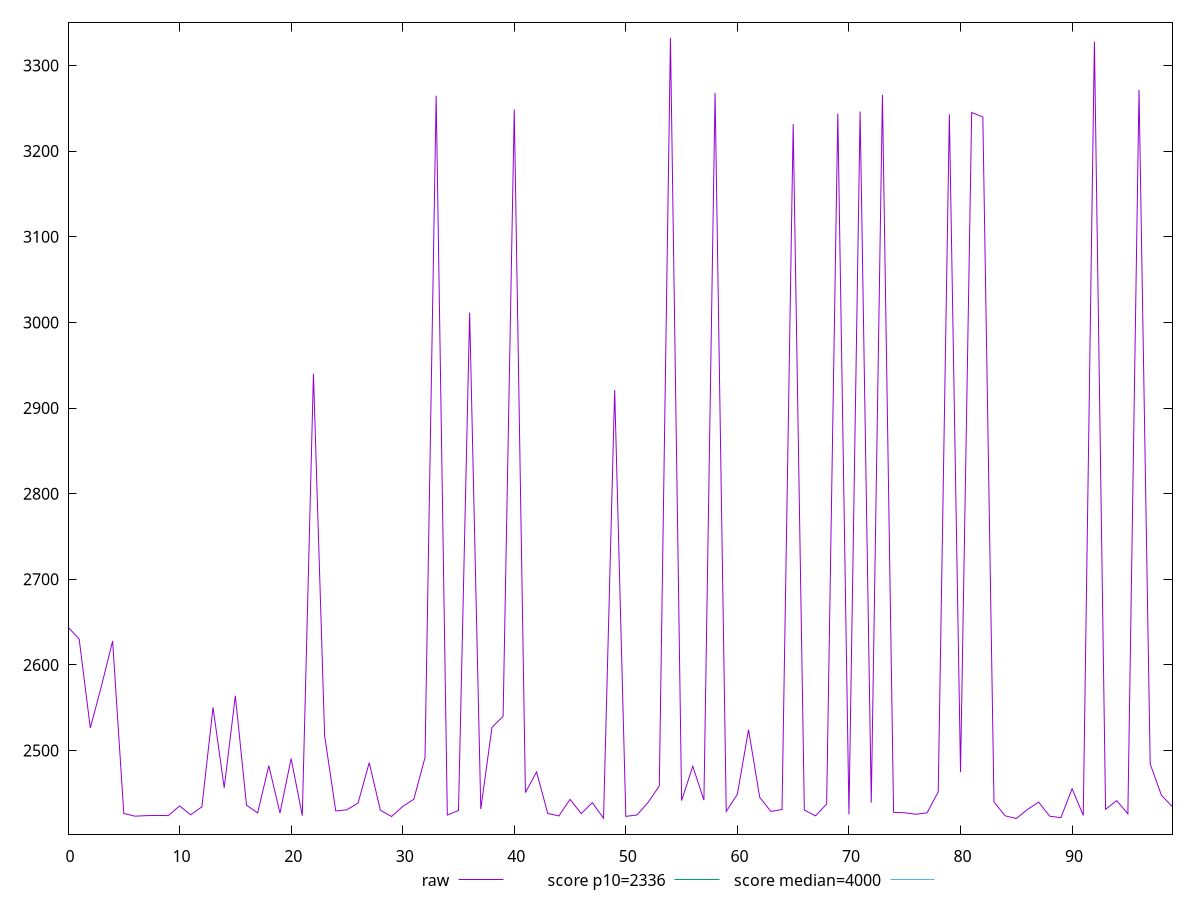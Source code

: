 reset

$raw <<EOF
0 2644.156
1 2630.245
2 2526.3819999999996
3 2575.4460000000004
4 2627.9339999999997
5 2426.572
6 2423.3599999999997
7 2423.982
8 2424.241
9 2424.0249999999996
10 2435.3630000000003
11 2424.9700000000003
12 2434.26
13 2550.299
14 2456.4939999999997
15 2563.9629999999997
16 2436.1549999999997
17 2427.194
18 2482.3389999999995
19 2426.968
20 2490.6549999999997
21 2424.013
22 2940.1000000000004
23 2517.6889999999994
24 2429.4579999999996
25 2430.818
26 2438.7580000000003
27 2485.83
28 2430.2980000000002
29 2422.9610000000002
30 2434.6639999999998
31 2443.1800000000003
32 2491.839
33 3264.731
34 2424.679
35 2429.9900000000002
36 3011.4159999999997
37 2431.684
38 2526.9930000000004
39 2540.0869999999995
40 3248.642
41 2450.9689999999996
42 2475.057
43 2426.6009999999997
44 2423.6400000000003
45 2442.9649999999997
46 2426.4080000000004
47 2439.0889999999995
48 2420.941
49 2921.085
50 2423.1079999999993
51 2424.754
52 2439.5769999999998
53 2458.6609999999996
54 3332.186
55 2441.557
56 2481.6310000000003
57 2442.109
58 3267.979
59 2428.897
60 2448.9939999999997
61 2524.3369999999995
62 2445.3939999999993
63 2428.885
64 2431.125
65 3231.5060000000003
66 2430.586
67 2423.748
68 2437.512
69 3243.8630000000003
70 2425.5460000000003
71 3246.1639999999993
72 2439.228
73 3265.6810000000005
74 2427.8679999999995
75 2427.353
76 2425.581
77 2427.2239999999997
78 2451.7229999999995
79 3243.004
80 2474.7499999999995
81 3245.137
82 3239.862
83 2439.9880000000003
84 2423.767999999999
85 2420.6259999999997
86 2431.199
87 2439.8199999999997
88 2423.301
89 2421.6659999999997
90 2455.4869999999996
91 2424.2560000000003
92 3327.901
93 2431.413
94 2441.487
95 2426.155
96 3271.471
97 2484.3199999999997
98 2447.999
99 2434.2599999999993
EOF

set key outside below
set xrange [0:99]
set yrange [2402.3947999999996:3350.4172000000003]
set trange [2402.3947999999996:3350.4172000000003]
set terminal svg size 640, 500 enhanced background rgb 'white'
set output "report/report_00029_2021-02-24T13-36-40.390Z/first-contentful-paint/samples/astro/raw/values.svg"

plot $raw title "raw" with line, \
     2336 title "score p10=2336", \
     4000 title "score median=4000"

reset
